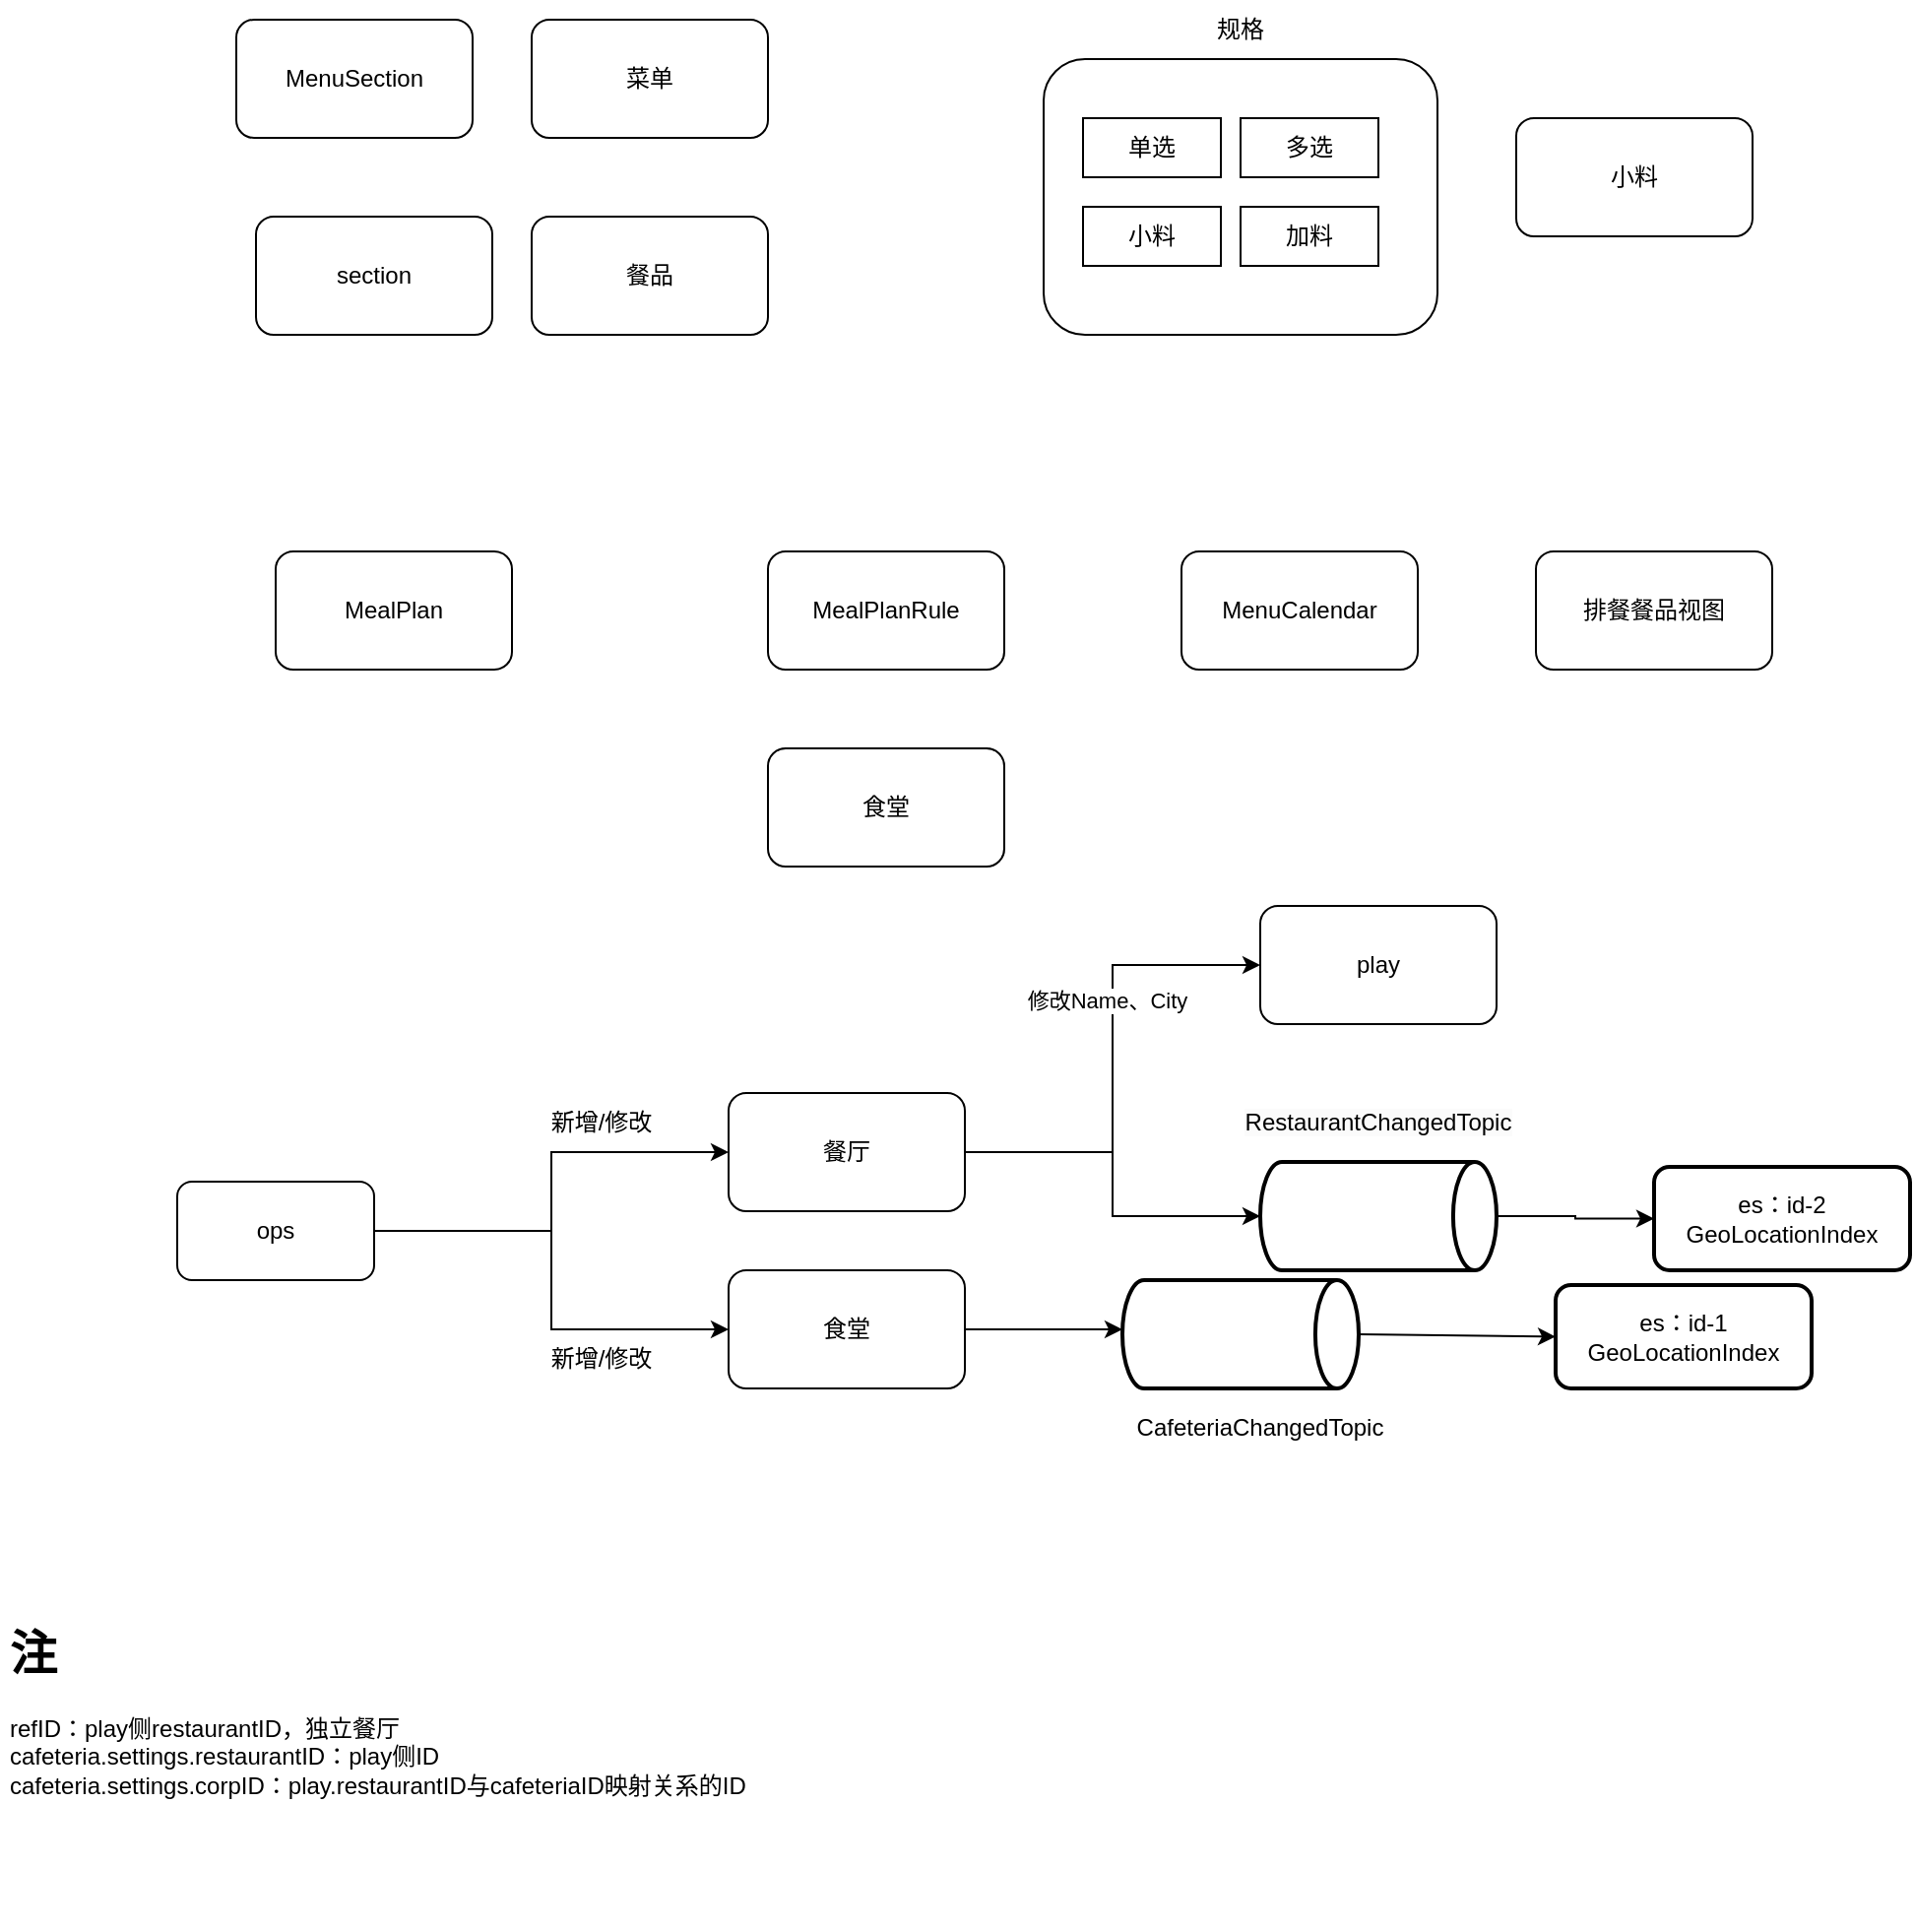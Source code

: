 <mxfile version="21.1.1" type="github">
  <diagram name="第 1 页" id="xaL02ySa6q5JVfjO3hHx">
    <mxGraphModel dx="1853" dy="661" grid="1" gridSize="10" guides="1" tooltips="1" connect="1" arrows="1" fold="1" page="1" pageScale="1" pageWidth="827" pageHeight="1169" math="0" shadow="0">
      <root>
        <mxCell id="0" />
        <mxCell id="1" parent="0" />
        <mxCell id="M0KOB1P4pgldupKeuKC6-2" value="餐品" style="rounded=1;whiteSpace=wrap;html=1;" vertex="1" parent="1">
          <mxGeometry x="140" y="160" width="120" height="60" as="geometry" />
        </mxCell>
        <mxCell id="M0KOB1P4pgldupKeuKC6-3" value="" style="rounded=1;whiteSpace=wrap;html=1;" vertex="1" parent="1">
          <mxGeometry x="400" y="80" width="200" height="140" as="geometry" />
        </mxCell>
        <mxCell id="M0KOB1P4pgldupKeuKC6-4" value="小料" style="rounded=1;whiteSpace=wrap;html=1;" vertex="1" parent="1">
          <mxGeometry x="640" y="110" width="120" height="60" as="geometry" />
        </mxCell>
        <mxCell id="M0KOB1P4pgldupKeuKC6-5" value="单选" style="rounded=0;whiteSpace=wrap;html=1;" vertex="1" parent="1">
          <mxGeometry x="420" y="110" width="70" height="30" as="geometry" />
        </mxCell>
        <mxCell id="M0KOB1P4pgldupKeuKC6-6" value="多选" style="rounded=0;whiteSpace=wrap;html=1;" vertex="1" parent="1">
          <mxGeometry x="500" y="110" width="70" height="30" as="geometry" />
        </mxCell>
        <mxCell id="M0KOB1P4pgldupKeuKC6-7" value="小料" style="rounded=0;whiteSpace=wrap;html=1;" vertex="1" parent="1">
          <mxGeometry x="420" y="155" width="70" height="30" as="geometry" />
        </mxCell>
        <mxCell id="M0KOB1P4pgldupKeuKC6-8" value="加料" style="rounded=0;whiteSpace=wrap;html=1;" vertex="1" parent="1">
          <mxGeometry x="500" y="155" width="70" height="30" as="geometry" />
        </mxCell>
        <mxCell id="M0KOB1P4pgldupKeuKC6-9" value="规格" style="text;html=1;strokeColor=none;fillColor=none;align=center;verticalAlign=middle;whiteSpace=wrap;rounded=0;" vertex="1" parent="1">
          <mxGeometry x="470" y="50" width="60" height="30" as="geometry" />
        </mxCell>
        <mxCell id="M0KOB1P4pgldupKeuKC6-10" value="菜单" style="rounded=1;whiteSpace=wrap;html=1;" vertex="1" parent="1">
          <mxGeometry x="140" y="60" width="120" height="60" as="geometry" />
        </mxCell>
        <mxCell id="M0KOB1P4pgldupKeuKC6-11" value="section" style="rounded=1;whiteSpace=wrap;html=1;" vertex="1" parent="1">
          <mxGeometry y="160" width="120" height="60" as="geometry" />
        </mxCell>
        <mxCell id="M0KOB1P4pgldupKeuKC6-12" value="MenuSection" style="rounded=1;whiteSpace=wrap;html=1;" vertex="1" parent="1">
          <mxGeometry x="-10" y="60" width="120" height="60" as="geometry" />
        </mxCell>
        <mxCell id="M0KOB1P4pgldupKeuKC6-13" value="MealPlan" style="rounded=1;whiteSpace=wrap;html=1;" vertex="1" parent="1">
          <mxGeometry x="10" y="330" width="120" height="60" as="geometry" />
        </mxCell>
        <mxCell id="M0KOB1P4pgldupKeuKC6-14" value="MealPlanRule" style="rounded=1;whiteSpace=wrap;html=1;" vertex="1" parent="1">
          <mxGeometry x="260" y="330" width="120" height="60" as="geometry" />
        </mxCell>
        <mxCell id="M0KOB1P4pgldupKeuKC6-30" value="" style="edgeStyle=orthogonalEdgeStyle;rounded=0;orthogonalLoop=1;jettySize=auto;html=1;entryX=0;entryY=0.5;entryDx=0;entryDy=0;entryPerimeter=0;" edge="1" parent="1" source="M0KOB1P4pgldupKeuKC6-15" target="M0KOB1P4pgldupKeuKC6-27">
          <mxGeometry relative="1" as="geometry">
            <mxPoint x="450" y="635" as="targetPoint" />
          </mxGeometry>
        </mxCell>
        <mxCell id="M0KOB1P4pgldupKeuKC6-32" value="" style="edgeStyle=orthogonalEdgeStyle;rounded=0;orthogonalLoop=1;jettySize=auto;html=1;entryX=0;entryY=0.5;entryDx=0;entryDy=0;" edge="1" parent="1" source="M0KOB1P4pgldupKeuKC6-15" target="M0KOB1P4pgldupKeuKC6-31">
          <mxGeometry relative="1" as="geometry" />
        </mxCell>
        <mxCell id="M0KOB1P4pgldupKeuKC6-33" value="修改Name、City" style="edgeLabel;html=1;align=center;verticalAlign=middle;resizable=0;points=[];" vertex="1" connectable="0" parent="M0KOB1P4pgldupKeuKC6-32">
          <mxGeometry x="0.241" y="3" relative="1" as="geometry">
            <mxPoint as="offset" />
          </mxGeometry>
        </mxCell>
        <mxCell id="M0KOB1P4pgldupKeuKC6-15" value="餐厅" style="rounded=1;whiteSpace=wrap;html=1;" vertex="1" parent="1">
          <mxGeometry x="240" y="605" width="120" height="60" as="geometry" />
        </mxCell>
        <mxCell id="M0KOB1P4pgldupKeuKC6-16" value="食堂" style="rounded=1;whiteSpace=wrap;html=1;" vertex="1" parent="1">
          <mxGeometry x="260" y="430" width="120" height="60" as="geometry" />
        </mxCell>
        <mxCell id="M0KOB1P4pgldupKeuKC6-17" value="MenuCalendar" style="rounded=1;whiteSpace=wrap;html=1;" vertex="1" parent="1">
          <mxGeometry x="470" y="330" width="120" height="60" as="geometry" />
        </mxCell>
        <mxCell id="M0KOB1P4pgldupKeuKC6-18" value="排餐餐品视图" style="rounded=1;whiteSpace=wrap;html=1;" vertex="1" parent="1">
          <mxGeometry x="650" y="330" width="120" height="60" as="geometry" />
        </mxCell>
        <mxCell id="M0KOB1P4pgldupKeuKC6-22" value="" style="edgeStyle=orthogonalEdgeStyle;rounded=0;orthogonalLoop=1;jettySize=auto;html=1;" edge="1" parent="1" source="M0KOB1P4pgldupKeuKC6-21" target="M0KOB1P4pgldupKeuKC6-15">
          <mxGeometry relative="1" as="geometry" />
        </mxCell>
        <mxCell id="M0KOB1P4pgldupKeuKC6-35" value="" style="edgeStyle=orthogonalEdgeStyle;rounded=0;orthogonalLoop=1;jettySize=auto;html=1;entryX=0;entryY=0.5;entryDx=0;entryDy=0;exitX=1;exitY=0.5;exitDx=0;exitDy=0;" edge="1" parent="1" source="M0KOB1P4pgldupKeuKC6-21" target="M0KOB1P4pgldupKeuKC6-24">
          <mxGeometry relative="1" as="geometry">
            <mxPoint x="40" y="735" as="targetPoint" />
          </mxGeometry>
        </mxCell>
        <mxCell id="M0KOB1P4pgldupKeuKC6-21" value="ops" style="rounded=1;whiteSpace=wrap;html=1;" vertex="1" parent="1">
          <mxGeometry x="-40" y="650" width="100" height="50" as="geometry" />
        </mxCell>
        <mxCell id="M0KOB1P4pgldupKeuKC6-23" value="新增/修改" style="text;html=1;align=center;verticalAlign=middle;resizable=0;points=[];autosize=1;strokeColor=none;fillColor=none;" vertex="1" parent="1">
          <mxGeometry x="140" y="605" width="70" height="30" as="geometry" />
        </mxCell>
        <mxCell id="M0KOB1P4pgldupKeuKC6-42" value="" style="edgeStyle=orthogonalEdgeStyle;rounded=0;orthogonalLoop=1;jettySize=auto;html=1;" edge="1" parent="1" source="M0KOB1P4pgldupKeuKC6-24">
          <mxGeometry relative="1" as="geometry">
            <mxPoint x="440" y="725" as="targetPoint" />
          </mxGeometry>
        </mxCell>
        <mxCell id="M0KOB1P4pgldupKeuKC6-24" value="食堂" style="rounded=1;whiteSpace=wrap;html=1;" vertex="1" parent="1">
          <mxGeometry x="240" y="695" width="120" height="60" as="geometry" />
        </mxCell>
        <mxCell id="M0KOB1P4pgldupKeuKC6-26" value="&lt;h1&gt;注&lt;/h1&gt;&lt;p&gt;refID：play侧restaurantID，独立餐厅&lt;br&gt;cafeteria.settings.restaurantID：play侧ID&lt;br&gt;cafeteria.settings.corpID：play.restaurantID与cafeteriaID映射关系的ID&lt;/p&gt;" style="text;html=1;strokeColor=none;fillColor=none;spacing=5;spacingTop=-20;whiteSpace=wrap;overflow=hidden;rounded=0;" vertex="1" parent="1">
          <mxGeometry x="-130" y="870" width="430" height="160" as="geometry" />
        </mxCell>
        <mxCell id="M0KOB1P4pgldupKeuKC6-40" value="" style="edgeStyle=orthogonalEdgeStyle;rounded=0;orthogonalLoop=1;jettySize=auto;html=1;" edge="1" parent="1" source="M0KOB1P4pgldupKeuKC6-27" target="M0KOB1P4pgldupKeuKC6-39">
          <mxGeometry relative="1" as="geometry" />
        </mxCell>
        <mxCell id="M0KOB1P4pgldupKeuKC6-27" value="" style="strokeWidth=2;html=1;shape=mxgraph.flowchart.direct_data;whiteSpace=wrap;" vertex="1" parent="1">
          <mxGeometry x="510" y="640" width="120" height="55" as="geometry" />
        </mxCell>
        <mxCell id="M0KOB1P4pgldupKeuKC6-28" value="&lt;meta charset=&quot;utf-8&quot;&gt;&lt;span style=&quot;color: rgb(0, 0, 0); font-family: Helvetica; font-size: 12px; font-style: normal; font-variant-ligatures: normal; font-variant-caps: normal; font-weight: 400; letter-spacing: normal; orphans: 2; text-align: center; text-indent: 0px; text-transform: none; widows: 2; word-spacing: 0px; -webkit-text-stroke-width: 0px; background-color: rgb(251, 251, 251); text-decoration-thickness: initial; text-decoration-style: initial; text-decoration-color: initial; float: none; display: inline !important;&quot;&gt;RestaurantChangedTopic&lt;/span&gt;" style="text;html=1;strokeColor=none;fillColor=none;align=center;verticalAlign=middle;whiteSpace=wrap;rounded=0;" vertex="1" parent="1">
          <mxGeometry x="540" y="605" width="60" height="30" as="geometry" />
        </mxCell>
        <mxCell id="M0KOB1P4pgldupKeuKC6-31" value="play" style="rounded=1;whiteSpace=wrap;html=1;" vertex="1" parent="1">
          <mxGeometry x="510" y="510" width="120" height="60" as="geometry" />
        </mxCell>
        <mxCell id="M0KOB1P4pgldupKeuKC6-36" value="新增/修改" style="text;html=1;align=center;verticalAlign=middle;resizable=0;points=[];autosize=1;strokeColor=none;fillColor=none;" vertex="1" parent="1">
          <mxGeometry x="140" y="725" width="70" height="30" as="geometry" />
        </mxCell>
        <mxCell id="M0KOB1P4pgldupKeuKC6-39" value="es：id-2&lt;br&gt;GeoLocationIndex" style="rounded=1;whiteSpace=wrap;html=1;strokeWidth=2;" vertex="1" parent="1">
          <mxGeometry x="710" y="642.5" width="130" height="52.5" as="geometry" />
        </mxCell>
        <mxCell id="M0KOB1P4pgldupKeuKC6-43" value="" style="strokeWidth=2;html=1;shape=mxgraph.flowchart.direct_data;whiteSpace=wrap;" vertex="1" parent="1">
          <mxGeometry x="440" y="700" width="120" height="55" as="geometry" />
        </mxCell>
        <mxCell id="M0KOB1P4pgldupKeuKC6-44" value="CafeteriaChangedTopic" style="text;html=1;strokeColor=none;fillColor=none;align=center;verticalAlign=middle;whiteSpace=wrap;rounded=0;" vertex="1" parent="1">
          <mxGeometry x="480" y="760" width="60" height="30" as="geometry" />
        </mxCell>
        <mxCell id="M0KOB1P4pgldupKeuKC6-49" value="es：id-1&lt;br&gt;GeoLocationIndex" style="rounded=1;whiteSpace=wrap;html=1;strokeWidth=2;" vertex="1" parent="1">
          <mxGeometry x="660" y="702.5" width="130" height="52.5" as="geometry" />
        </mxCell>
        <mxCell id="M0KOB1P4pgldupKeuKC6-50" value="" style="endArrow=classic;html=1;rounded=0;entryX=0;entryY=0.5;entryDx=0;entryDy=0;exitX=1;exitY=0.5;exitDx=0;exitDy=0;exitPerimeter=0;" edge="1" parent="1" source="M0KOB1P4pgldupKeuKC6-43" target="M0KOB1P4pgldupKeuKC6-49">
          <mxGeometry width="50" height="50" relative="1" as="geometry">
            <mxPoint x="510" y="710" as="sourcePoint" />
            <mxPoint x="560" y="660" as="targetPoint" />
          </mxGeometry>
        </mxCell>
      </root>
    </mxGraphModel>
  </diagram>
</mxfile>
